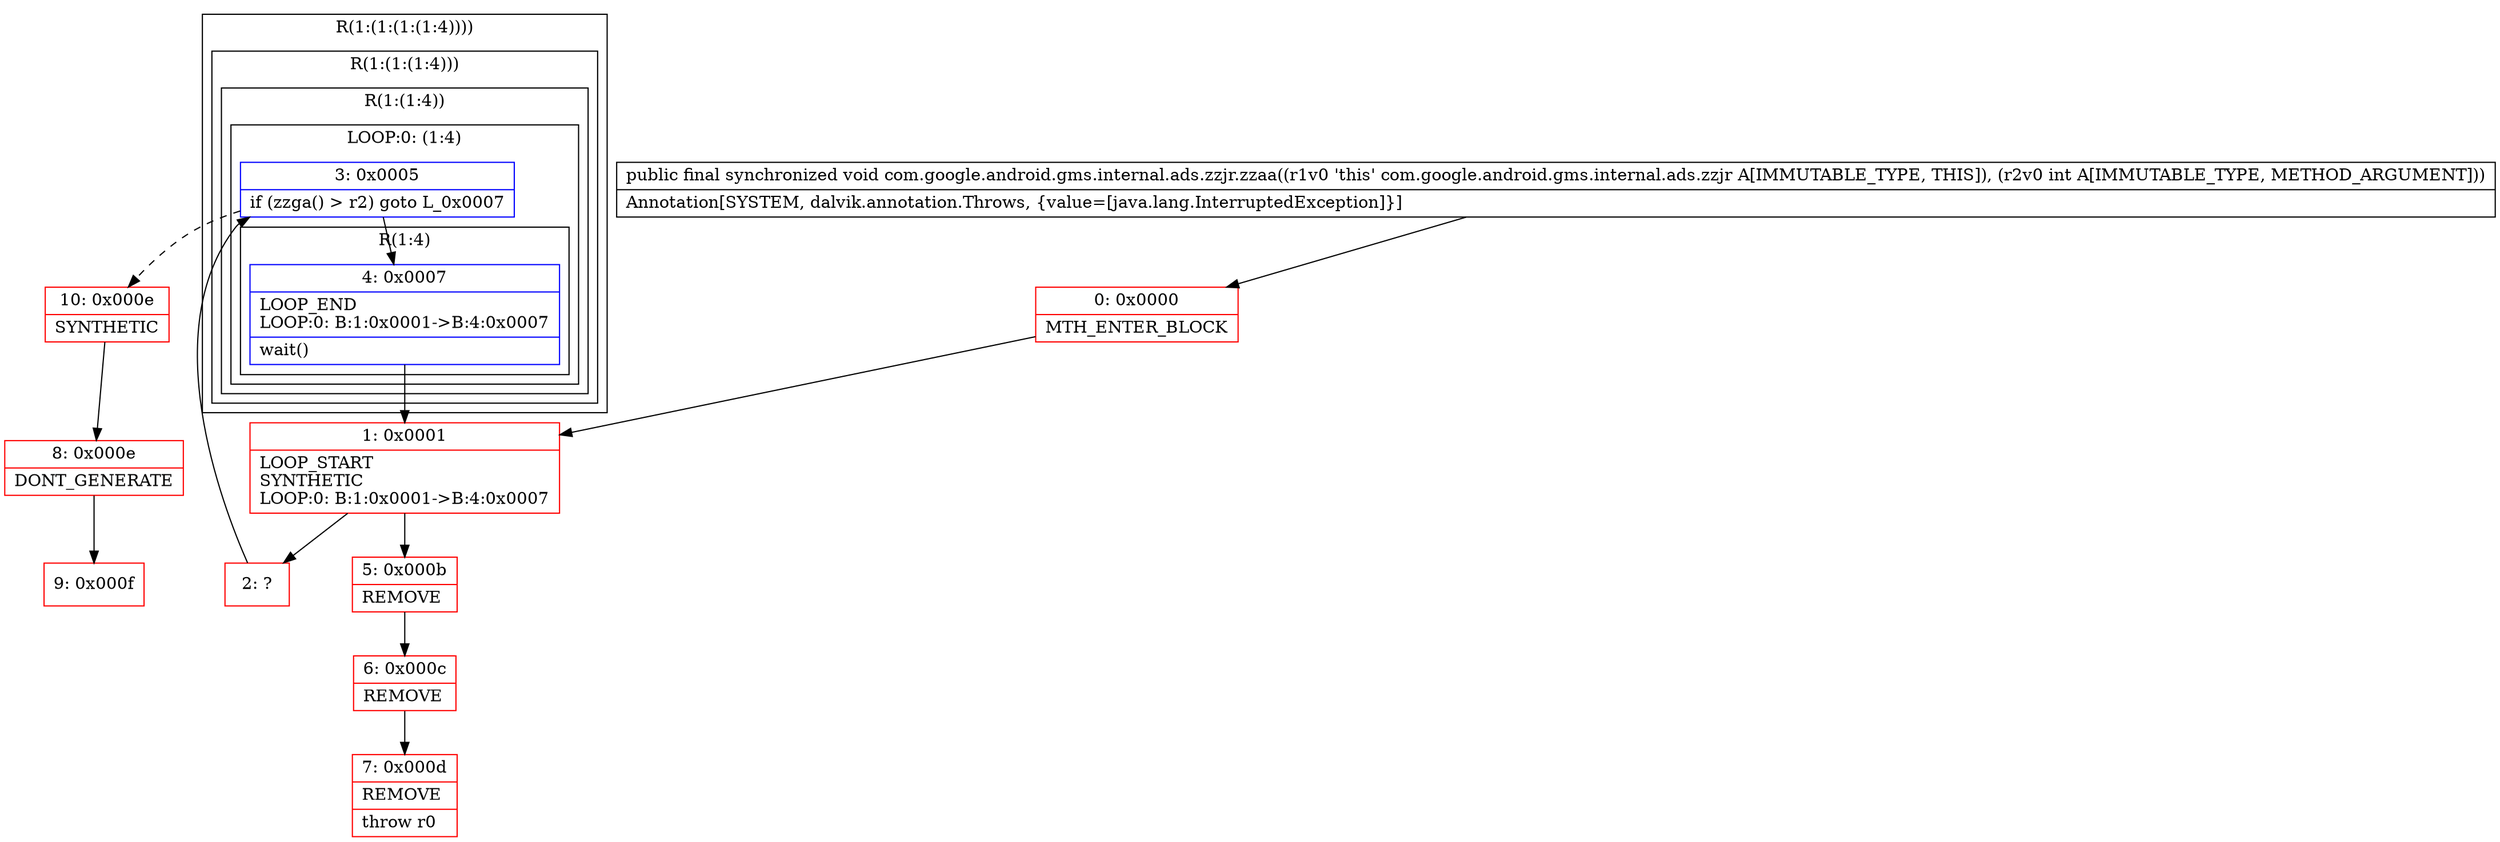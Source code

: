 digraph "CFG forcom.google.android.gms.internal.ads.zzjr.zzaa(I)V" {
subgraph cluster_Region_2003714932 {
label = "R(1:(1:(1:(1:4))))";
node [shape=record,color=blue];
subgraph cluster_Region_1453364408 {
label = "R(1:(1:(1:4)))";
node [shape=record,color=blue];
subgraph cluster_Region_1973807490 {
label = "R(1:(1:4))";
node [shape=record,color=blue];
subgraph cluster_LoopRegion_394739992 {
label = "LOOP:0: (1:4)";
node [shape=record,color=blue];
Node_3 [shape=record,label="{3\:\ 0x0005|if (zzga() \> r2) goto L_0x0007\l}"];
subgraph cluster_Region_309839231 {
label = "R(1:4)";
node [shape=record,color=blue];
Node_4 [shape=record,label="{4\:\ 0x0007|LOOP_END\lLOOP:0: B:1:0x0001\-\>B:4:0x0007\l|wait()\l}"];
}
}
}
}
}
Node_0 [shape=record,color=red,label="{0\:\ 0x0000|MTH_ENTER_BLOCK\l}"];
Node_1 [shape=record,color=red,label="{1\:\ 0x0001|LOOP_START\lSYNTHETIC\lLOOP:0: B:1:0x0001\-\>B:4:0x0007\l}"];
Node_2 [shape=record,color=red,label="{2\:\ ?}"];
Node_5 [shape=record,color=red,label="{5\:\ 0x000b|REMOVE\l}"];
Node_6 [shape=record,color=red,label="{6\:\ 0x000c|REMOVE\l}"];
Node_7 [shape=record,color=red,label="{7\:\ 0x000d|REMOVE\l|throw r0\l}"];
Node_8 [shape=record,color=red,label="{8\:\ 0x000e|DONT_GENERATE\l}"];
Node_9 [shape=record,color=red,label="{9\:\ 0x000f}"];
Node_10 [shape=record,color=red,label="{10\:\ 0x000e|SYNTHETIC\l}"];
MethodNode[shape=record,label="{public final synchronized void com.google.android.gms.internal.ads.zzjr.zzaa((r1v0 'this' com.google.android.gms.internal.ads.zzjr A[IMMUTABLE_TYPE, THIS]), (r2v0 int A[IMMUTABLE_TYPE, METHOD_ARGUMENT]))  | Annotation[SYSTEM, dalvik.annotation.Throws, \{value=[java.lang.InterruptedException]\}]\l}"];
MethodNode -> Node_0;
Node_3 -> Node_4;
Node_3 -> Node_10[style=dashed];
Node_4 -> Node_1;
Node_0 -> Node_1;
Node_1 -> Node_2;
Node_1 -> Node_5;
Node_2 -> Node_3;
Node_5 -> Node_6;
Node_6 -> Node_7;
Node_8 -> Node_9;
Node_10 -> Node_8;
}

